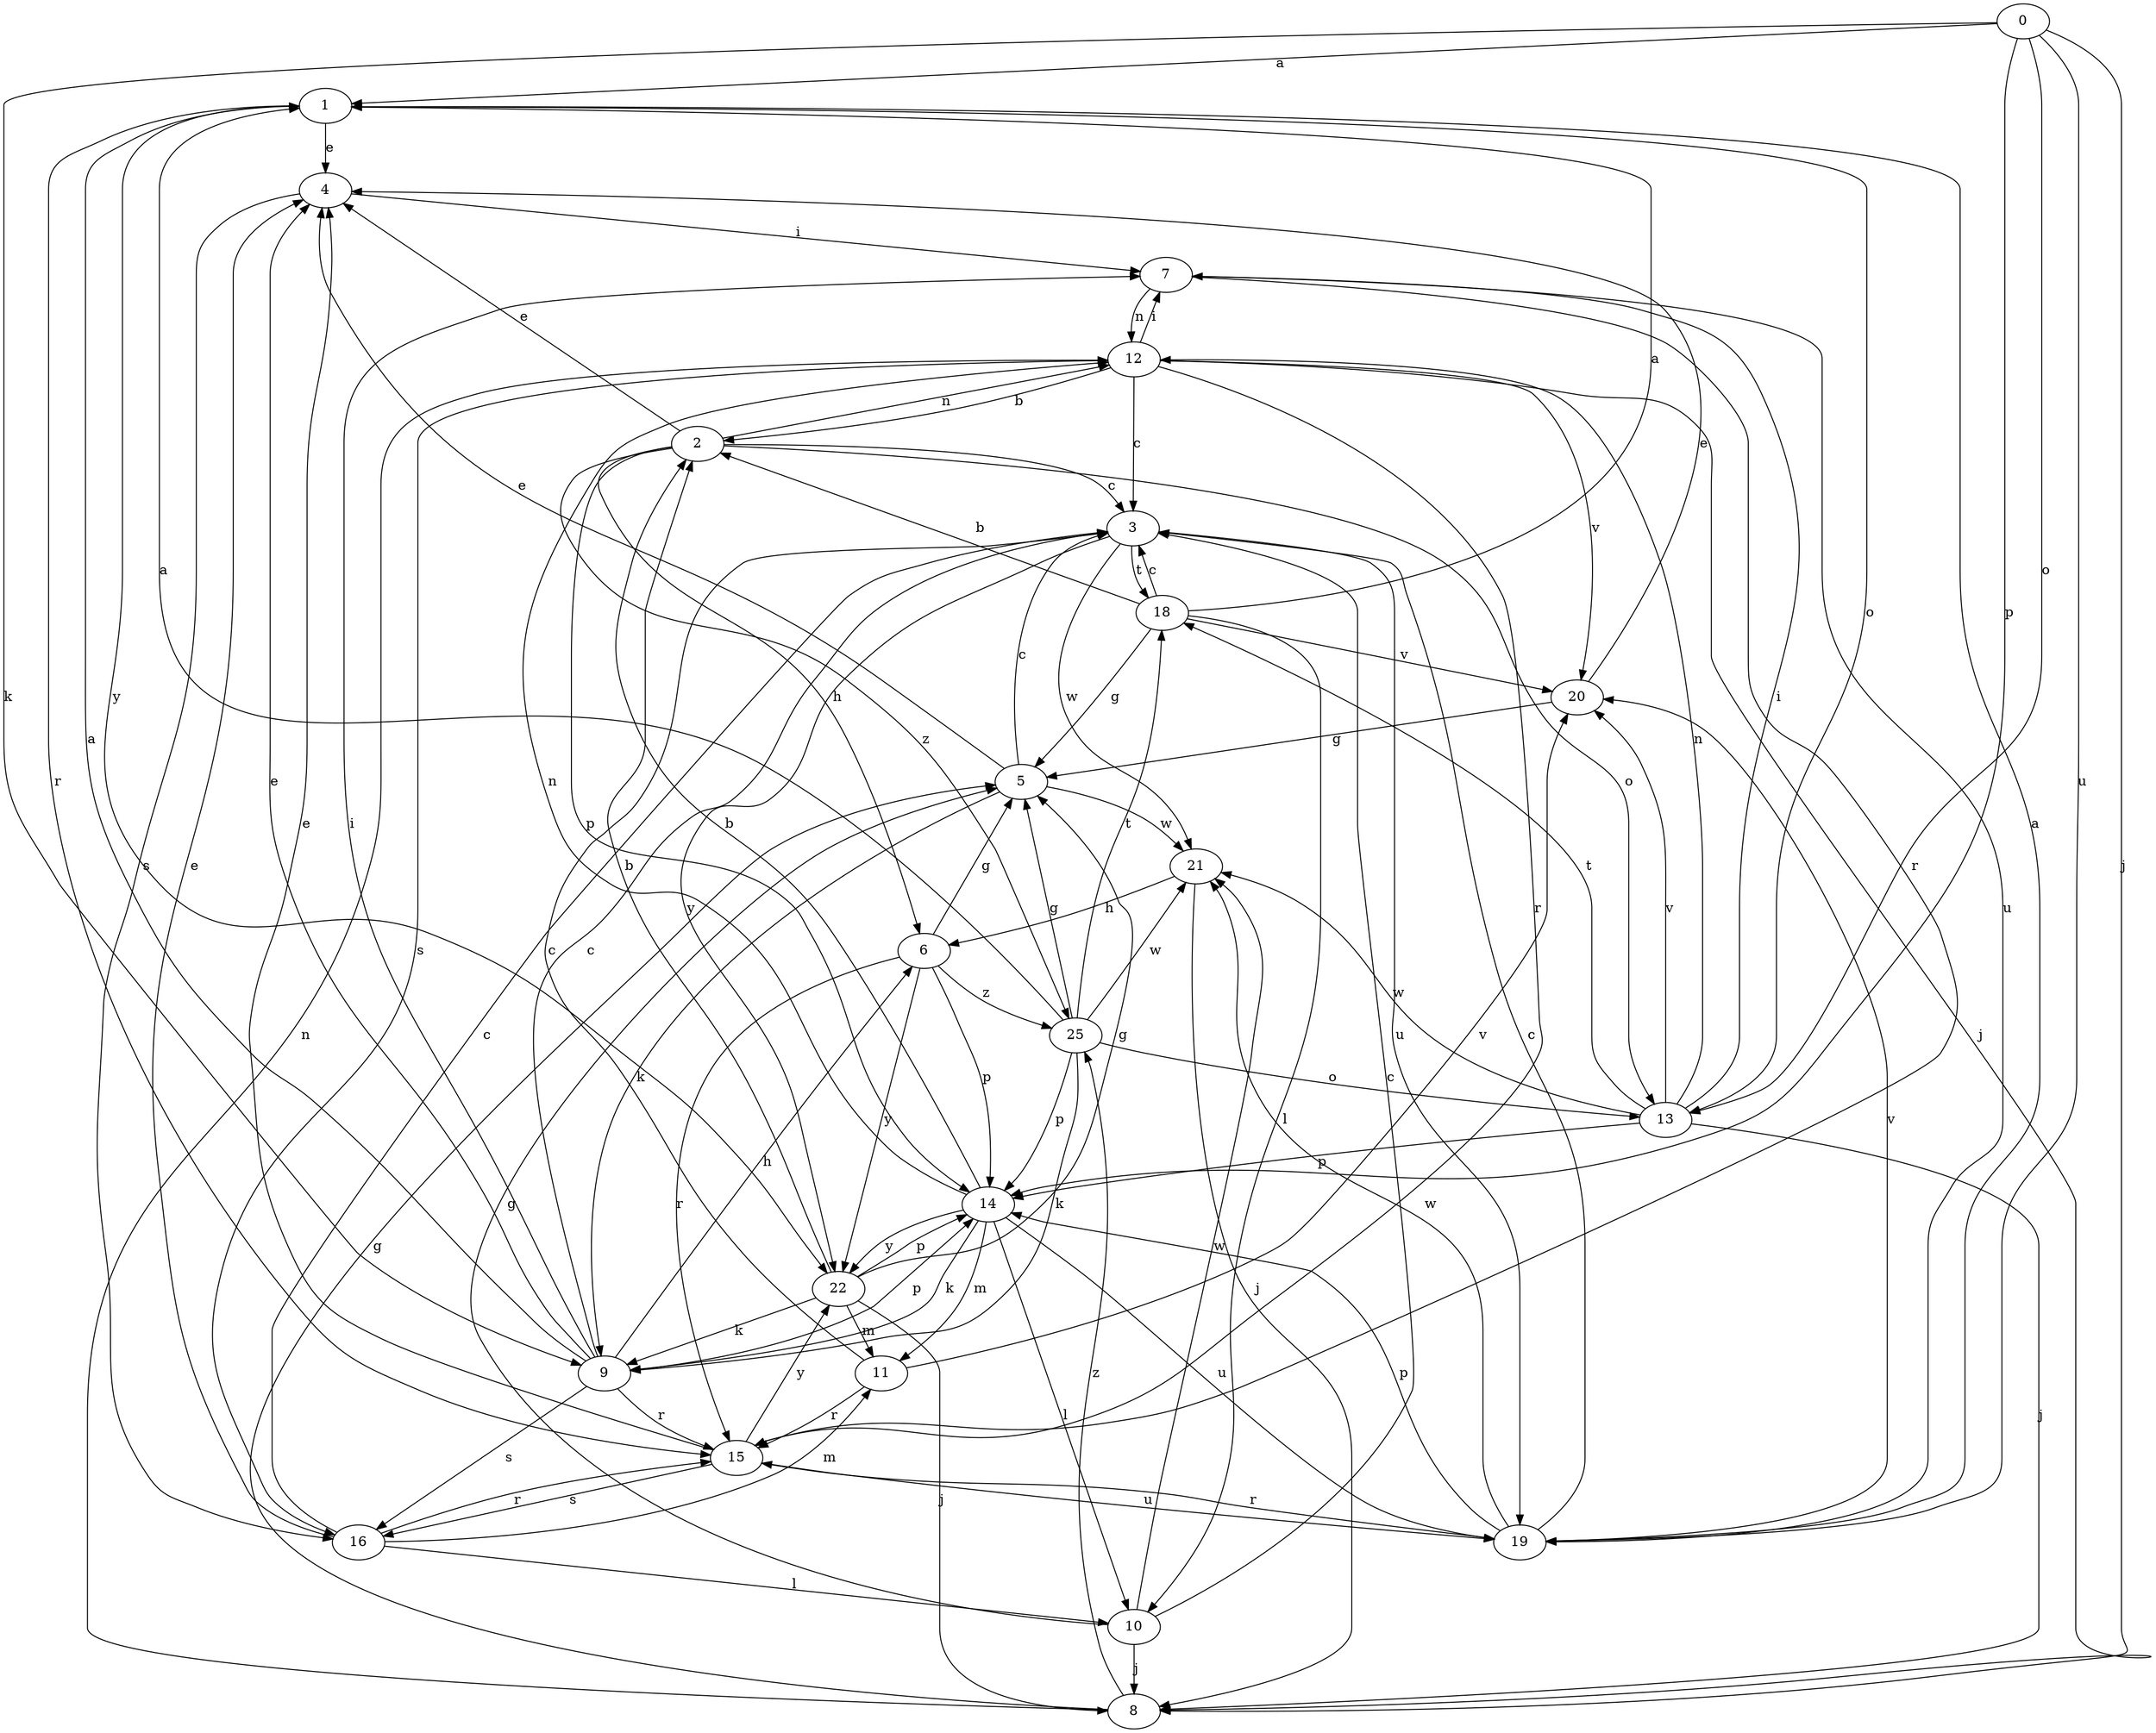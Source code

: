 strict digraph  {
0;
1;
2;
3;
4;
5;
6;
7;
8;
9;
10;
11;
12;
13;
14;
15;
16;
18;
19;
20;
21;
22;
25;
0 -> 1  [label=a];
0 -> 8  [label=j];
0 -> 9  [label=k];
0 -> 13  [label=o];
0 -> 14  [label=p];
0 -> 19  [label=u];
1 -> 4  [label=e];
1 -> 13  [label=o];
1 -> 15  [label=r];
1 -> 22  [label=y];
2 -> 3  [label=c];
2 -> 4  [label=e];
2 -> 6  [label=h];
2 -> 12  [label=n];
2 -> 13  [label=o];
2 -> 14  [label=p];
2 -> 25  [label=z];
3 -> 18  [label=t];
3 -> 19  [label=u];
3 -> 21  [label=w];
3 -> 22  [label=y];
4 -> 7  [label=i];
4 -> 16  [label=s];
5 -> 3  [label=c];
5 -> 4  [label=e];
5 -> 9  [label=k];
5 -> 21  [label=w];
6 -> 5  [label=g];
6 -> 14  [label=p];
6 -> 15  [label=r];
6 -> 22  [label=y];
6 -> 25  [label=z];
7 -> 12  [label=n];
7 -> 15  [label=r];
7 -> 19  [label=u];
8 -> 5  [label=g];
8 -> 12  [label=n];
8 -> 25  [label=z];
9 -> 1  [label=a];
9 -> 3  [label=c];
9 -> 4  [label=e];
9 -> 6  [label=h];
9 -> 7  [label=i];
9 -> 14  [label=p];
9 -> 15  [label=r];
9 -> 16  [label=s];
10 -> 3  [label=c];
10 -> 5  [label=g];
10 -> 8  [label=j];
10 -> 21  [label=w];
11 -> 3  [label=c];
11 -> 15  [label=r];
11 -> 20  [label=v];
12 -> 2  [label=b];
12 -> 3  [label=c];
12 -> 7  [label=i];
12 -> 8  [label=j];
12 -> 15  [label=r];
12 -> 16  [label=s];
12 -> 20  [label=v];
13 -> 7  [label=i];
13 -> 8  [label=j];
13 -> 12  [label=n];
13 -> 14  [label=p];
13 -> 18  [label=t];
13 -> 20  [label=v];
13 -> 21  [label=w];
14 -> 2  [label=b];
14 -> 9  [label=k];
14 -> 10  [label=l];
14 -> 11  [label=m];
14 -> 12  [label=n];
14 -> 19  [label=u];
14 -> 22  [label=y];
15 -> 4  [label=e];
15 -> 16  [label=s];
15 -> 19  [label=u];
15 -> 22  [label=y];
16 -> 3  [label=c];
16 -> 4  [label=e];
16 -> 10  [label=l];
16 -> 11  [label=m];
16 -> 15  [label=r];
18 -> 1  [label=a];
18 -> 2  [label=b];
18 -> 3  [label=c];
18 -> 5  [label=g];
18 -> 10  [label=l];
18 -> 20  [label=v];
19 -> 1  [label=a];
19 -> 3  [label=c];
19 -> 14  [label=p];
19 -> 15  [label=r];
19 -> 20  [label=v];
19 -> 21  [label=w];
20 -> 4  [label=e];
20 -> 5  [label=g];
21 -> 6  [label=h];
21 -> 8  [label=j];
22 -> 2  [label=b];
22 -> 5  [label=g];
22 -> 8  [label=j];
22 -> 9  [label=k];
22 -> 11  [label=m];
22 -> 14  [label=p];
25 -> 1  [label=a];
25 -> 5  [label=g];
25 -> 9  [label=k];
25 -> 13  [label=o];
25 -> 14  [label=p];
25 -> 18  [label=t];
25 -> 21  [label=w];
}
